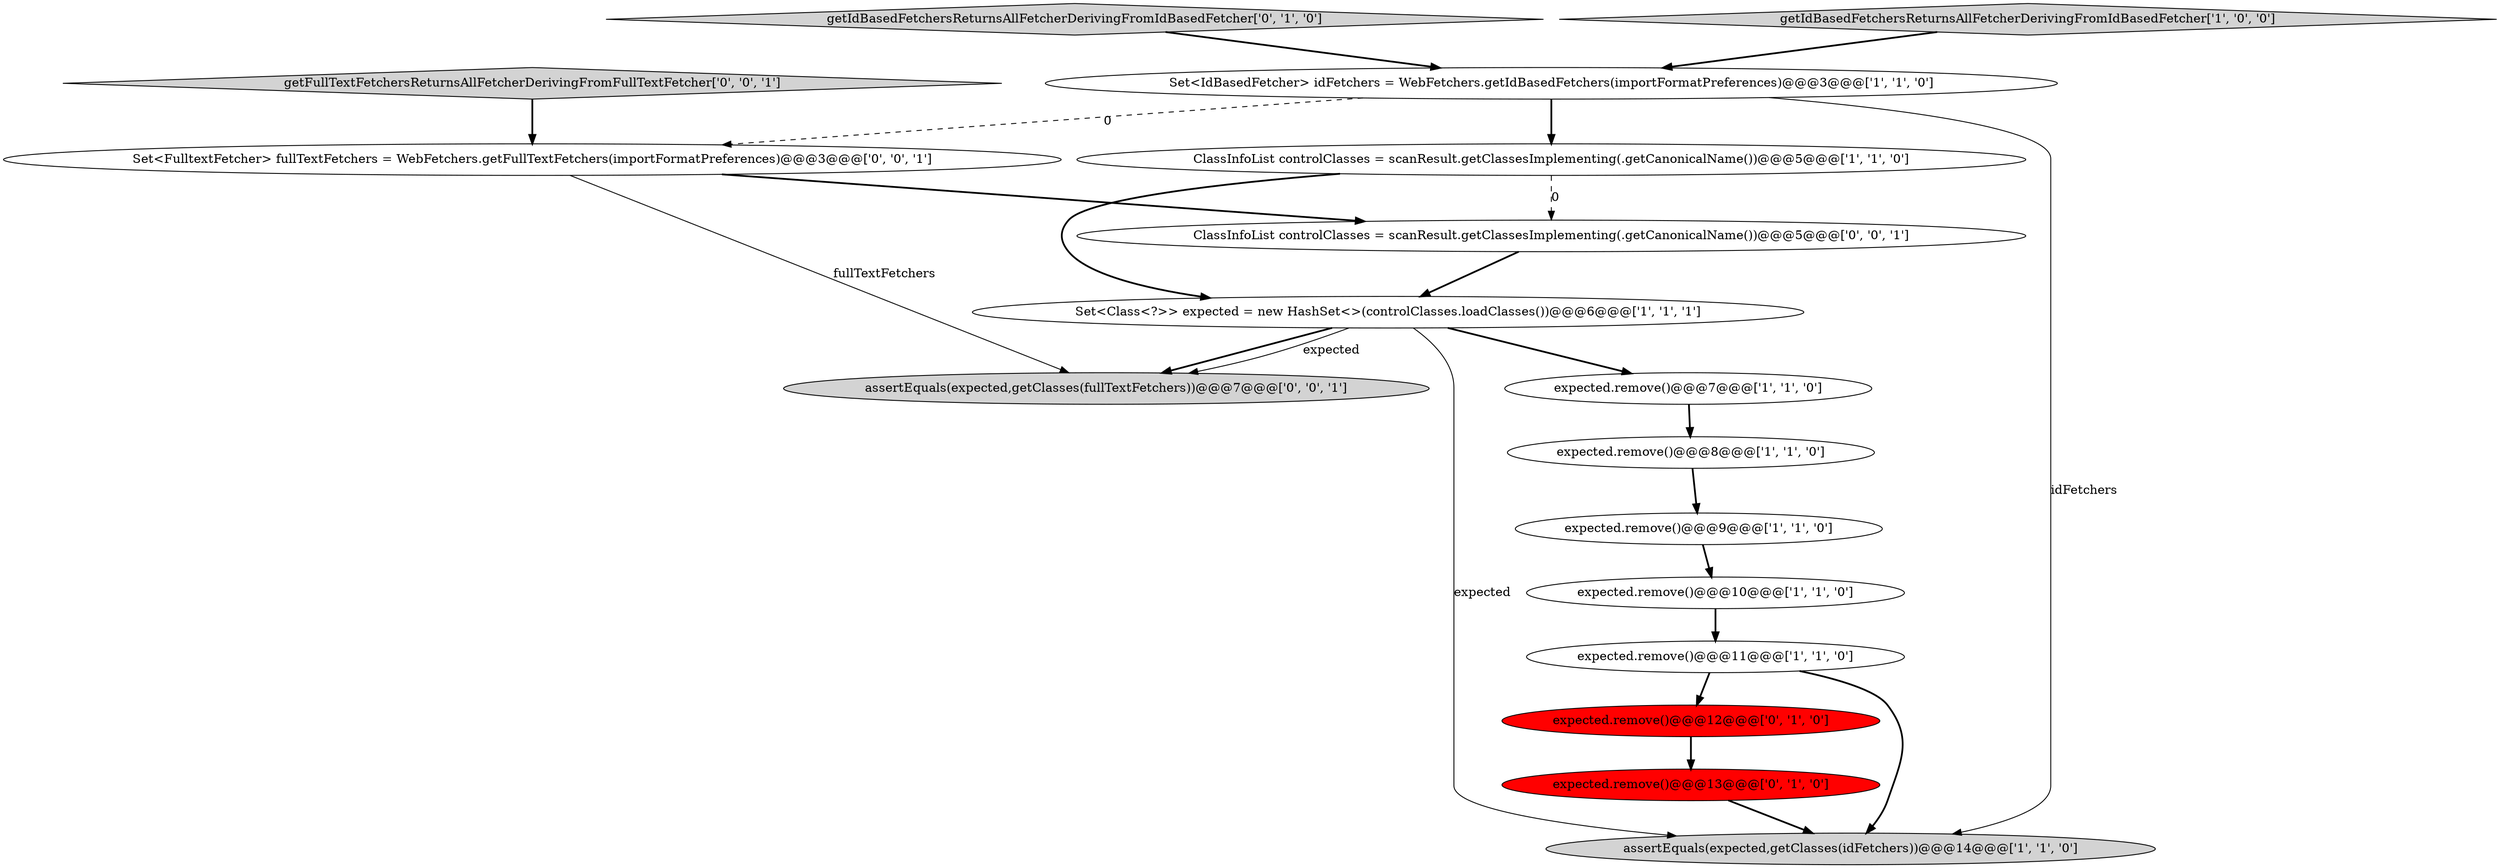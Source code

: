 digraph {
2 [style = filled, label = "expected.remove()@@@9@@@['1', '1', '0']", fillcolor = white, shape = ellipse image = "AAA0AAABBB1BBB"];
5 [style = filled, label = "expected.remove()@@@11@@@['1', '1', '0']", fillcolor = white, shape = ellipse image = "AAA0AAABBB1BBB"];
15 [style = filled, label = "Set<FulltextFetcher> fullTextFetchers = WebFetchers.getFullTextFetchers(importFormatPreferences)@@@3@@@['0', '0', '1']", fillcolor = white, shape = ellipse image = "AAA0AAABBB3BBB"];
3 [style = filled, label = "Set<Class<?>> expected = new HashSet<>(controlClasses.loadClasses())@@@6@@@['1', '1', '1']", fillcolor = white, shape = ellipse image = "AAA0AAABBB1BBB"];
10 [style = filled, label = "expected.remove()@@@13@@@['0', '1', '0']", fillcolor = red, shape = ellipse image = "AAA1AAABBB2BBB"];
8 [style = filled, label = "expected.remove()@@@7@@@['1', '1', '0']", fillcolor = white, shape = ellipse image = "AAA0AAABBB1BBB"];
12 [style = filled, label = "getIdBasedFetchersReturnsAllFetcherDerivingFromIdBasedFetcher['0', '1', '0']", fillcolor = lightgray, shape = diamond image = "AAA0AAABBB2BBB"];
13 [style = filled, label = "ClassInfoList controlClasses = scanResult.getClassesImplementing(.getCanonicalName())@@@5@@@['0', '0', '1']", fillcolor = white, shape = ellipse image = "AAA0AAABBB3BBB"];
0 [style = filled, label = "ClassInfoList controlClasses = scanResult.getClassesImplementing(.getCanonicalName())@@@5@@@['1', '1', '0']", fillcolor = white, shape = ellipse image = "AAA0AAABBB1BBB"];
11 [style = filled, label = "expected.remove()@@@12@@@['0', '1', '0']", fillcolor = red, shape = ellipse image = "AAA1AAABBB2BBB"];
9 [style = filled, label = "Set<IdBasedFetcher> idFetchers = WebFetchers.getIdBasedFetchers(importFormatPreferences)@@@3@@@['1', '1', '0']", fillcolor = white, shape = ellipse image = "AAA0AAABBB1BBB"];
14 [style = filled, label = "getFullTextFetchersReturnsAllFetcherDerivingFromFullTextFetcher['0', '0', '1']", fillcolor = lightgray, shape = diamond image = "AAA0AAABBB3BBB"];
16 [style = filled, label = "assertEquals(expected,getClasses(fullTextFetchers))@@@7@@@['0', '0', '1']", fillcolor = lightgray, shape = ellipse image = "AAA0AAABBB3BBB"];
7 [style = filled, label = "assertEquals(expected,getClasses(idFetchers))@@@14@@@['1', '1', '0']", fillcolor = lightgray, shape = ellipse image = "AAA0AAABBB1BBB"];
1 [style = filled, label = "expected.remove()@@@8@@@['1', '1', '0']", fillcolor = white, shape = ellipse image = "AAA0AAABBB1BBB"];
6 [style = filled, label = "expected.remove()@@@10@@@['1', '1', '0']", fillcolor = white, shape = ellipse image = "AAA0AAABBB1BBB"];
4 [style = filled, label = "getIdBasedFetchersReturnsAllFetcherDerivingFromIdBasedFetcher['1', '0', '0']", fillcolor = lightgray, shape = diamond image = "AAA0AAABBB1BBB"];
0->3 [style = bold, label=""];
4->9 [style = bold, label=""];
15->13 [style = bold, label=""];
9->0 [style = bold, label=""];
2->6 [style = bold, label=""];
3->16 [style = bold, label=""];
12->9 [style = bold, label=""];
10->7 [style = bold, label=""];
8->1 [style = bold, label=""];
6->5 [style = bold, label=""];
13->3 [style = bold, label=""];
9->7 [style = solid, label="idFetchers"];
11->10 [style = bold, label=""];
3->8 [style = bold, label=""];
0->13 [style = dashed, label="0"];
3->16 [style = solid, label="expected"];
15->16 [style = solid, label="fullTextFetchers"];
5->7 [style = bold, label=""];
14->15 [style = bold, label=""];
1->2 [style = bold, label=""];
5->11 [style = bold, label=""];
9->15 [style = dashed, label="0"];
3->7 [style = solid, label="expected"];
}
